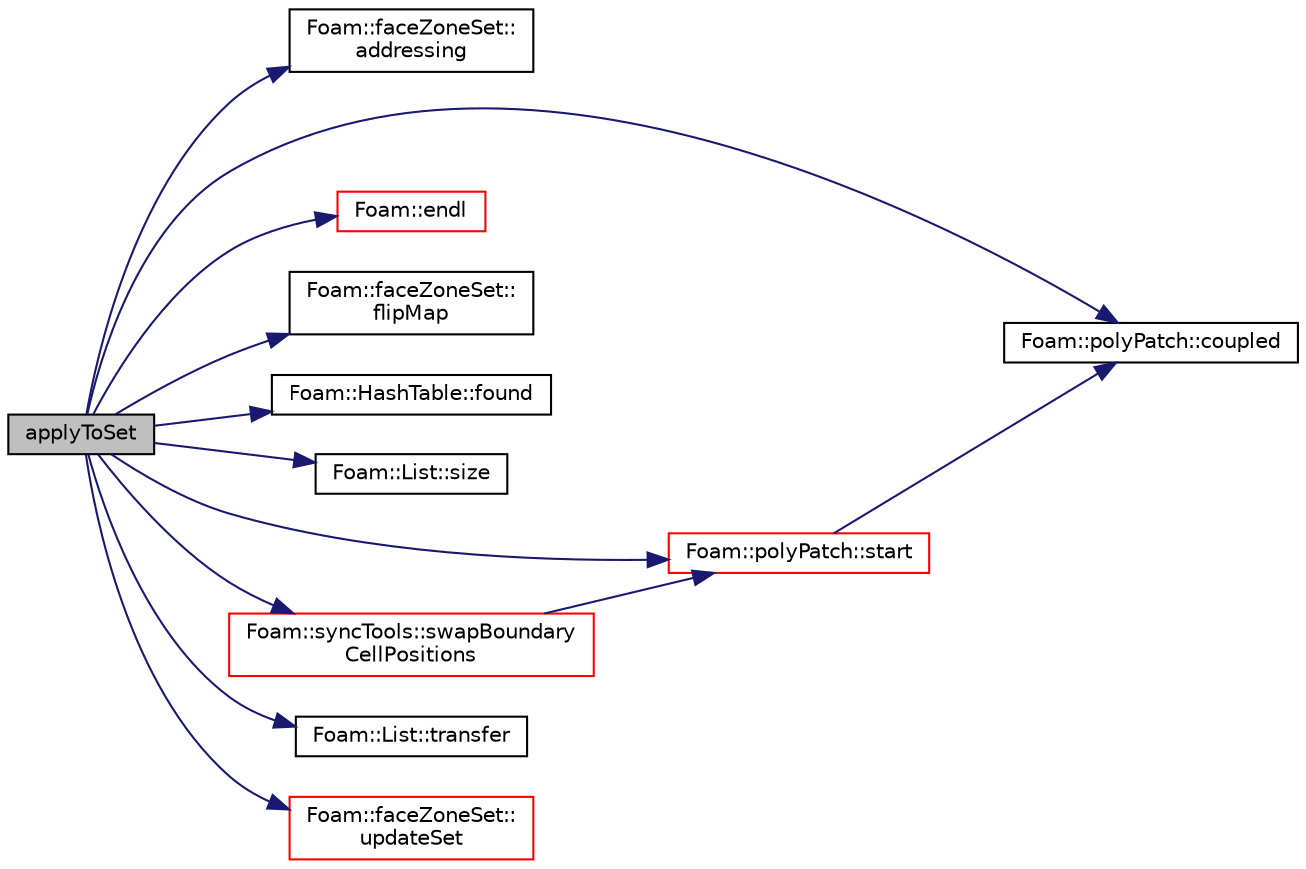digraph "applyToSet"
{
  bgcolor="transparent";
  edge [fontname="Helvetica",fontsize="10",labelfontname="Helvetica",labelfontsize="10"];
  node [fontname="Helvetica",fontsize="10",shape=record];
  rankdir="LR";
  Node852 [label="applyToSet",height=0.2,width=0.4,color="black", fillcolor="grey75", style="filled", fontcolor="black"];
  Node852 -> Node853 [color="midnightblue",fontsize="10",style="solid",fontname="Helvetica"];
  Node853 [label="Foam::faceZoneSet::\laddressing",height=0.2,width=0.4,color="black",URL="$a26585.html#abe4a52e464439857d1db72855d722d49"];
  Node852 -> Node854 [color="midnightblue",fontsize="10",style="solid",fontname="Helvetica"];
  Node854 [label="Foam::polyPatch::coupled",height=0.2,width=0.4,color="black",URL="$a28633.html#a39c01db0e66d00fe0621a0c7e5fc4ead",tooltip="Return true if this patch is geometrically coupled (i.e. faces and. "];
  Node852 -> Node855 [color="midnightblue",fontsize="10",style="solid",fontname="Helvetica"];
  Node855 [label="Foam::endl",height=0.2,width=0.4,color="red",URL="$a21851.html#a2db8fe02a0d3909e9351bb4275b23ce4",tooltip="Add newline and flush stream. "];
  Node852 -> Node857 [color="midnightblue",fontsize="10",style="solid",fontname="Helvetica"];
  Node857 [label="Foam::faceZoneSet::\lflipMap",height=0.2,width=0.4,color="black",URL="$a26585.html#a03ecd61e4e943657de29efcacd488b19"];
  Node852 -> Node858 [color="midnightblue",fontsize="10",style="solid",fontname="Helvetica"];
  Node858 [label="Foam::HashTable::found",height=0.2,width=0.4,color="black",URL="$a26841.html#a9a7a02c333e3e98344a1e5b891c4d985",tooltip="Return true if hashedEntry is found in table. "];
  Node852 -> Node859 [color="midnightblue",fontsize="10",style="solid",fontname="Helvetica"];
  Node859 [label="Foam::List::size",height=0.2,width=0.4,color="black",URL="$a26833.html#a8a5f6fa29bd4b500caf186f60245b384",tooltip="Override size to be inconsistent with allocated storage. "];
  Node852 -> Node860 [color="midnightblue",fontsize="10",style="solid",fontname="Helvetica"];
  Node860 [label="Foam::polyPatch::start",height=0.2,width=0.4,color="red",URL="$a28633.html#a6bfd3e3abb11e98bdb4b98671cec1234",tooltip="Return start label of this patch in the polyMesh face list. "];
  Node860 -> Node854 [color="midnightblue",fontsize="10",style="solid",fontname="Helvetica"];
  Node852 -> Node868 [color="midnightblue",fontsize="10",style="solid",fontname="Helvetica"];
  Node868 [label="Foam::syncTools::swapBoundary\lCellPositions",height=0.2,width=0.4,color="red",URL="$a28657.html#ae4912a4e02f0383f73363598c8cea12f",tooltip="Swap to obtain neighbour cell positions for all boundary faces. "];
  Node868 -> Node860 [color="midnightblue",fontsize="10",style="solid",fontname="Helvetica"];
  Node852 -> Node917 [color="midnightblue",fontsize="10",style="solid",fontname="Helvetica"];
  Node917 [label="Foam::List::transfer",height=0.2,width=0.4,color="black",URL="$a26833.html#a25ad1d2084d16b234b0cf91c07e832c0",tooltip="Transfer the contents of the argument List into this list. "];
  Node852 -> Node918 [color="midnightblue",fontsize="10",style="solid",fontname="Helvetica"];
  Node918 [label="Foam::faceZoneSet::\lupdateSet",height=0.2,width=0.4,color="red",URL="$a26585.html#afc9e2e914d3928dd7281d2ac71452052",tooltip="Sort addressing and make faceSet part consistent with addressing. "];
}
